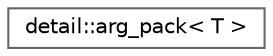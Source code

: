 digraph "类继承关系图"
{
 // LATEX_PDF_SIZE
  bgcolor="transparent";
  edge [fontname=Helvetica,fontsize=10,labelfontname=Helvetica,labelfontsize=10];
  node [fontname=Helvetica,fontsize=10,shape=box,height=0.2,width=0.4];
  rankdir="LR";
  Node0 [id="Node000000",label="detail::arg_pack\< T \>",height=0.2,width=0.4,color="grey40", fillcolor="white", style="filled",URL="$structdetail_1_1arg__pack.html",tooltip=" "];
}

